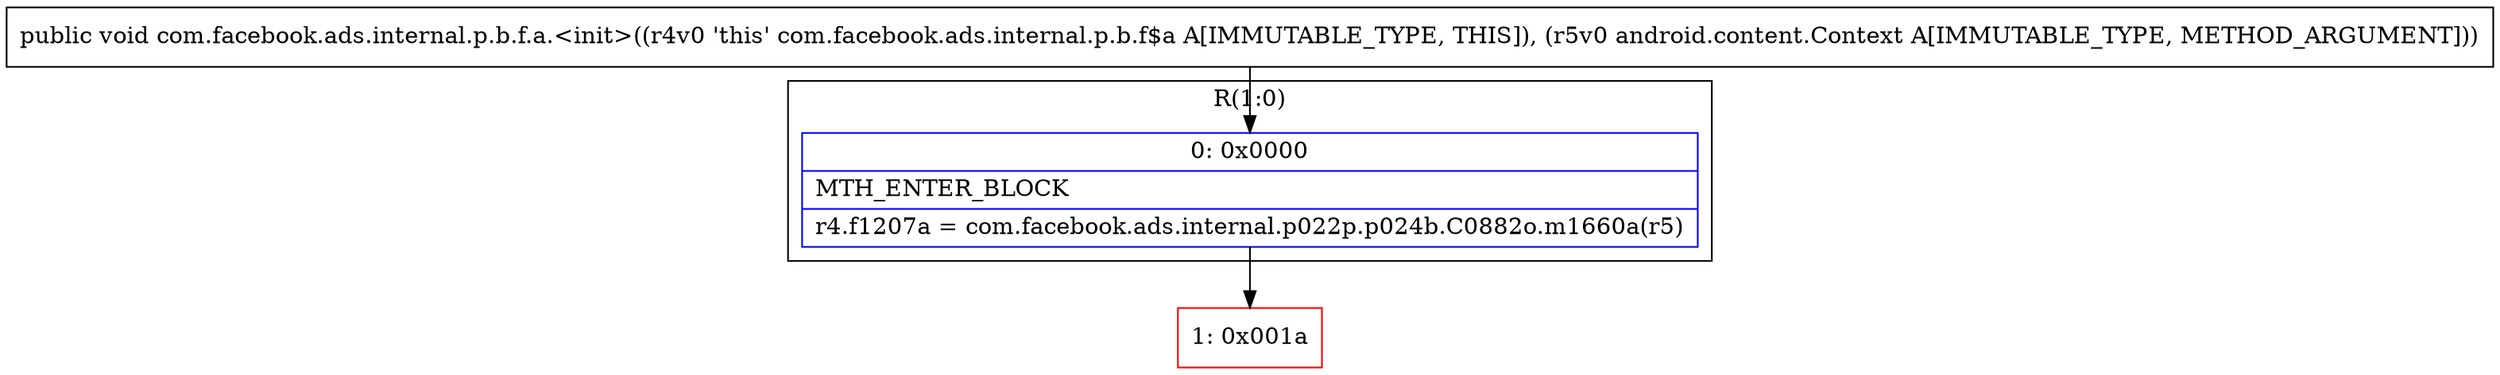 digraph "CFG forcom.facebook.ads.internal.p.b.f.a.\<init\>(Landroid\/content\/Context;)V" {
subgraph cluster_Region_588292819 {
label = "R(1:0)";
node [shape=record,color=blue];
Node_0 [shape=record,label="{0\:\ 0x0000|MTH_ENTER_BLOCK\l|r4.f1207a = com.facebook.ads.internal.p022p.p024b.C0882o.m1660a(r5)\l}"];
}
Node_1 [shape=record,color=red,label="{1\:\ 0x001a}"];
MethodNode[shape=record,label="{public void com.facebook.ads.internal.p.b.f.a.\<init\>((r4v0 'this' com.facebook.ads.internal.p.b.f$a A[IMMUTABLE_TYPE, THIS]), (r5v0 android.content.Context A[IMMUTABLE_TYPE, METHOD_ARGUMENT])) }"];
MethodNode -> Node_0;
Node_0 -> Node_1;
}

